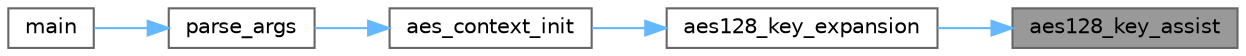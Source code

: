 digraph "aes128_key_assist"
{
 // LATEX_PDF_SIZE
  bgcolor="transparent";
  edge [fontname=Helvetica,fontsize=10,labelfontname=Helvetica,labelfontsize=10];
  node [fontname=Helvetica,fontsize=10,shape=box,height=0.2,width=0.4];
  rankdir="RL";
  Node1 [id="Node000001",label="aes128_key_assist",height=0.2,width=0.4,color="gray40", fillcolor="grey60", style="filled", fontcolor="black",tooltip="Helper function for AES-128 key expansion."];
  Node1 -> Node2 [id="edge1_Node000001_Node000002",dir="back",color="steelblue1",style="solid",tooltip=" "];
  Node2 [id="Node000002",label="aes128_key_expansion",height=0.2,width=0.4,color="grey40", fillcolor="white", style="filled",URL="$aes__key__expansion_8c.html#a2d2d65606c6dd31e4bebf06328d232f1",tooltip="Expands a 128-bit AES user key into the encryption round key schedule."];
  Node2 -> Node3 [id="edge2_Node000002_Node000003",dir="back",color="steelblue1",style="solid",tooltip=" "];
  Node3 [id="Node000003",label="aes_context_init",height=0.2,width=0.4,color="grey40", fillcolor="white", style="filled",URL="$aes__context_8c.html#abbe62ddf0ade05cb8bf87e16db7bf568",tooltip="Initializes an AES context by expanding the encryption and decryption keys."];
  Node3 -> Node4 [id="edge3_Node000003_Node000004",dir="back",color="steelblue1",style="solid",tooltip=" "];
  Node4 [id="Node000004",label="parse_args",height=0.2,width=0.4,color="grey40", fillcolor="white", style="filled",URL="$main__utils_8c.html#a22dac9dd0ca41ea8bc43e9d7041700d6",tooltip="Parses command-line arguments into a main_args_t structure."];
  Node4 -> Node5 [id="edge4_Node000004_Node000005",dir="back",color="steelblue1",style="solid",tooltip=" "];
  Node5 [id="Node000005",label="main",height=0.2,width=0.4,color="grey40", fillcolor="white", style="filled",URL="$main_8c.html#a0ddf1224851353fc92bfbff6f499fa97",tooltip=" "];
}
